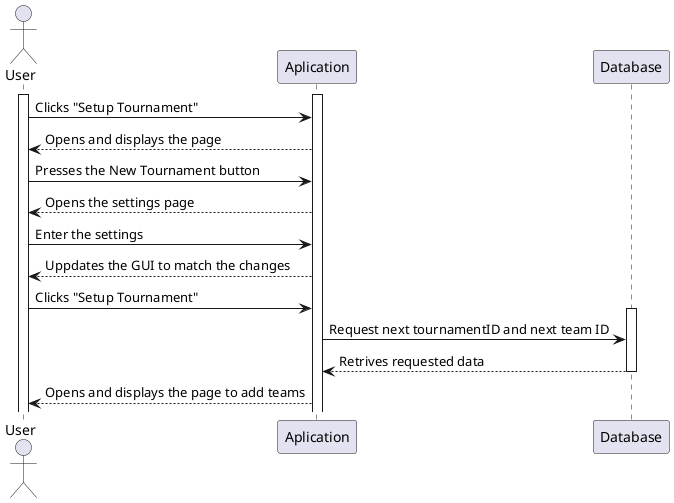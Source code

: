 @startuml ConfigureSettings

actor User as U
participant Aplication as A
participant Database as D

activate U
activate A

U->A: Clicks "Setup Tournament"
A-->U: Opens and displays the page
U->A: Presses the New Tournament button
A-->U: Opens the settings page
U->A: Enter the settings
A-->U: Uppdates the GUI to match the changes
U->A: Clicks "Setup Tournament"
activate D
A->D: Request next tournamentID and next team ID
D-->A:Retrives requested data
deactivate D
A-->U: Opens and displays the page to add teams



@enduml